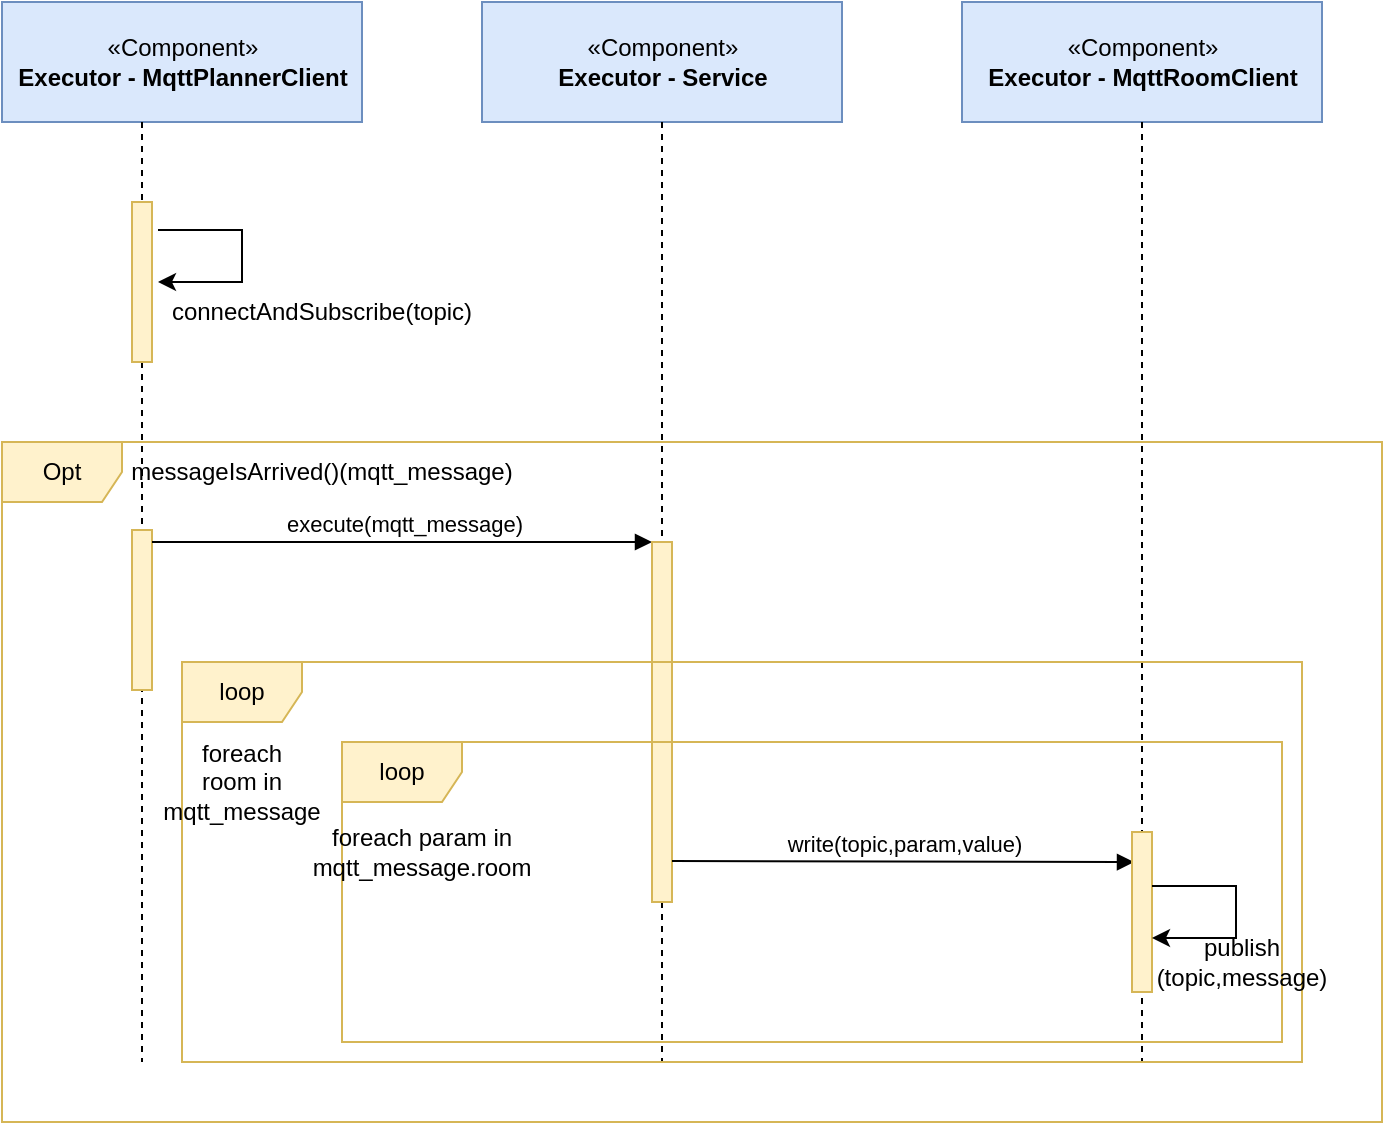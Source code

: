 <mxfile version="20.8.13" type="device"><diagram id="kgpKYQtTHZ0yAKxKKP6v" name="Page-1"><mxGraphModel dx="954" dy="531" grid="1" gridSize="10" guides="1" tooltips="1" connect="1" arrows="1" fold="1" page="1" pageScale="1" pageWidth="1169" pageHeight="827" math="0" shadow="0"><root><mxCell id="0"/><mxCell id="1" parent="0"/><mxCell id="0erTG6WcWGLgKP6_JNLI-3" value="«Component»&lt;br&gt;&lt;b&gt;Executor - MqttPlannerClient&lt;/b&gt;" style="html=1;dropTarget=0;fillColor=#dae8fc;strokeColor=#6c8ebf;" parent="1" vertex="1"><mxGeometry x="30" y="70" width="180" height="60" as="geometry"/></mxCell><mxCell id="0erTG6WcWGLgKP6_JNLI-5" value="«Component»&lt;br&gt;&lt;b&gt;Executor - Service&lt;/b&gt;" style="html=1;dropTarget=0;fillColor=#dae8fc;strokeColor=#6c8ebf;" parent="1" vertex="1"><mxGeometry x="270" y="70" width="180" height="60" as="geometry"/></mxCell><mxCell id="0erTG6WcWGLgKP6_JNLI-6" value="«Component»&lt;br&gt;&lt;b&gt;Executor - MqttRoomClient&lt;/b&gt;" style="html=1;dropTarget=0;fillColor=#dae8fc;strokeColor=#6c8ebf;" parent="1" vertex="1"><mxGeometry x="510" y="70" width="180" height="60" as="geometry"/></mxCell><mxCell id="0erTG6WcWGLgKP6_JNLI-12" value="" style="shape=umlLifeline;perimeter=lifelinePerimeter;whiteSpace=wrap;html=1;container=1;collapsible=0;recursiveResize=0;outlineConnect=0;size=0;" parent="1" vertex="1"><mxGeometry x="50" y="130" width="100" height="470" as="geometry"/></mxCell><mxCell id="0erTG6WcWGLgKP6_JNLI-22" value="" style="html=1;points=[];perimeter=orthogonalPerimeter;fillColor=#fff2cc;strokeColor=#d6b656;" parent="0erTG6WcWGLgKP6_JNLI-12" vertex="1"><mxGeometry x="45" y="40" width="10" height="80" as="geometry"/></mxCell><mxCell id="O3smZgvMJ-kqD8y7F0wd-2" value="" style="endArrow=classic;html=1;rounded=0;exitX=1.3;exitY=0.175;exitDx=0;exitDy=0;exitPerimeter=0;" edge="1" parent="0erTG6WcWGLgKP6_JNLI-12" source="0erTG6WcWGLgKP6_JNLI-22"><mxGeometry width="50" height="50" relative="1" as="geometry"><mxPoint x="70" y="80" as="sourcePoint"/><mxPoint x="58" y="80" as="targetPoint"/><Array as="points"><mxPoint x="100" y="54"/><mxPoint x="100" y="80"/></Array></mxGeometry></mxCell><mxCell id="0erTG6WcWGLgKP6_JNLI-13" value="" style="shape=umlLifeline;perimeter=lifelinePerimeter;whiteSpace=wrap;html=1;container=1;collapsible=0;recursiveResize=0;outlineConnect=0;size=0;" parent="1" vertex="1"><mxGeometry x="310" y="130" width="100" height="470" as="geometry"/></mxCell><mxCell id="0erTG6WcWGLgKP6_JNLI-14" value="" style="shape=umlLifeline;perimeter=lifelinePerimeter;whiteSpace=wrap;html=1;container=1;collapsible=0;recursiveResize=0;outlineConnect=0;size=0;" parent="1" vertex="1"><mxGeometry x="550" y="130" width="100" height="470" as="geometry"/></mxCell><mxCell id="0erTG6WcWGLgKP6_JNLI-23" value="Opt" style="shape=umlFrame;whiteSpace=wrap;html=1;fillColor=#fff2cc;strokeColor=#d6b656;" parent="1" vertex="1"><mxGeometry x="30" y="290" width="690" height="340" as="geometry"/></mxCell><mxCell id="0erTG6WcWGLgKP6_JNLI-24" value="messageIsArrived()(mqtt_message)" style="text;html=1;strokeColor=none;fillColor=none;align=center;verticalAlign=middle;whiteSpace=wrap;rounded=0;" parent="1" vertex="1"><mxGeometry x="45" y="290" width="290" height="30" as="geometry"/></mxCell><mxCell id="0erTG6WcWGLgKP6_JNLI-25" value="" style="html=1;points=[];perimeter=orthogonalPerimeter;fillColor=#fff2cc;strokeColor=#d6b656;" parent="1" vertex="1"><mxGeometry x="95" y="334" width="10" height="80" as="geometry"/></mxCell><mxCell id="0erTG6WcWGLgKP6_JNLI-26" value="execute(mqtt_message)" style="html=1;verticalAlign=bottom;endArrow=block;rounded=0;" parent="1" target="0erTG6WcWGLgKP6_JNLI-27" edge="1"><mxGeometry x="0.003" width="80" relative="1" as="geometry"><mxPoint x="105" y="340" as="sourcePoint"/><mxPoint x="261" y="341.5" as="targetPoint"/><mxPoint as="offset"/></mxGeometry></mxCell><mxCell id="0erTG6WcWGLgKP6_JNLI-27" value="" style="html=1;points=[];perimeter=orthogonalPerimeter;fillColor=#fff2cc;strokeColor=#d6b656;" parent="1" vertex="1"><mxGeometry x="355" y="340" width="10" height="180" as="geometry"/></mxCell><mxCell id="O3smZgvMJ-kqD8y7F0wd-3" value="connectAndSubscribe(topic)" style="text;html=1;strokeColor=none;fillColor=none;align=center;verticalAlign=middle;whiteSpace=wrap;rounded=0;" vertex="1" parent="1"><mxGeometry x="160" y="210" width="60" height="30" as="geometry"/></mxCell><mxCell id="O3smZgvMJ-kqD8y7F0wd-4" value="loop" style="shape=umlFrame;whiteSpace=wrap;html=1;fillColor=#fff2cc;strokeColor=#d6b656;" vertex="1" parent="1"><mxGeometry x="120" y="400" width="560" height="200" as="geometry"/></mxCell><mxCell id="O3smZgvMJ-kqD8y7F0wd-5" value="loop" style="shape=umlFrame;whiteSpace=wrap;html=1;fillColor=#fff2cc;strokeColor=#d6b656;" vertex="1" parent="1"><mxGeometry x="200" y="440" width="470" height="150" as="geometry"/></mxCell><mxCell id="O3smZgvMJ-kqD8y7F0wd-6" value="foreach room&amp;nbsp;in mqtt_message" style="text;html=1;strokeColor=none;fillColor=none;align=center;verticalAlign=middle;whiteSpace=wrap;rounded=0;" vertex="1" parent="1"><mxGeometry x="120" y="435" width="60" height="50" as="geometry"/></mxCell><mxCell id="O3smZgvMJ-kqD8y7F0wd-7" value="foreach param in mqtt_message.room" style="text;html=1;strokeColor=none;fillColor=none;align=center;verticalAlign=middle;whiteSpace=wrap;rounded=0;" vertex="1" parent="1"><mxGeometry x="210" y="470" width="60" height="50" as="geometry"/></mxCell><mxCell id="O3smZgvMJ-kqD8y7F0wd-10" value="&lt;meta charset=&quot;utf-8&quot;&gt;&lt;span style=&quot;color: rgb(0, 0, 0); font-family: Helvetica; font-size: 11px; font-style: normal; font-variant-ligatures: normal; font-variant-caps: normal; font-weight: 400; letter-spacing: normal; orphans: 2; text-align: center; text-indent: 0px; text-transform: none; widows: 2; word-spacing: 0px; -webkit-text-stroke-width: 0px; background-color: rgb(255, 255, 255); text-decoration-thickness: initial; text-decoration-style: initial; text-decoration-color: initial; float: none; display: inline !important;&quot;&gt;write(topic,param,value)&lt;/span&gt;" style="html=1;verticalAlign=bottom;endArrow=block;rounded=0;entryX=0.1;entryY=0.188;entryDx=0;entryDy=0;entryPerimeter=0;" edge="1" parent="1" target="O3smZgvMJ-kqD8y7F0wd-11"><mxGeometry x="0.004" width="80" relative="1" as="geometry"><mxPoint x="365" y="499.5" as="sourcePoint"/><mxPoint x="445" y="499.5" as="targetPoint"/><mxPoint as="offset"/></mxGeometry></mxCell><mxCell id="O3smZgvMJ-kqD8y7F0wd-11" value="" style="html=1;points=[];perimeter=orthogonalPerimeter;fillColor=#fff2cc;strokeColor=#d6b656;" vertex="1" parent="1"><mxGeometry x="595" y="485" width="10" height="80" as="geometry"/></mxCell><mxCell id="O3smZgvMJ-kqD8y7F0wd-12" value="" style="endArrow=classic;html=1;rounded=0;exitX=1.3;exitY=0.175;exitDx=0;exitDy=0;exitPerimeter=0;" edge="1" parent="1"><mxGeometry width="50" height="50" relative="1" as="geometry"><mxPoint x="605" y="512" as="sourcePoint"/><mxPoint x="605" y="538" as="targetPoint"/><Array as="points"><mxPoint x="647" y="512"/><mxPoint x="647" y="538"/></Array></mxGeometry></mxCell><mxCell id="O3smZgvMJ-kqD8y7F0wd-13" value="publish&lt;br&gt;(topic,message)" style="text;html=1;strokeColor=none;fillColor=none;align=center;verticalAlign=middle;whiteSpace=wrap;rounded=0;" vertex="1" parent="1"><mxGeometry x="620" y="535" width="60" height="30" as="geometry"/></mxCell></root></mxGraphModel></diagram></mxfile>